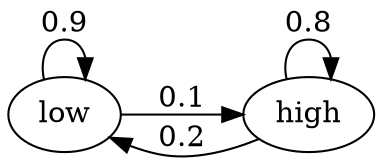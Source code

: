 digraph G{
	rankdir=LR;
    "low" -> "low" [label = "0.9"];
    "low" -> "high" [label = "0.1"];
    "high" -> "low" [label = "0.2"];
    "high" -> "high" [label = "0.8"];
}